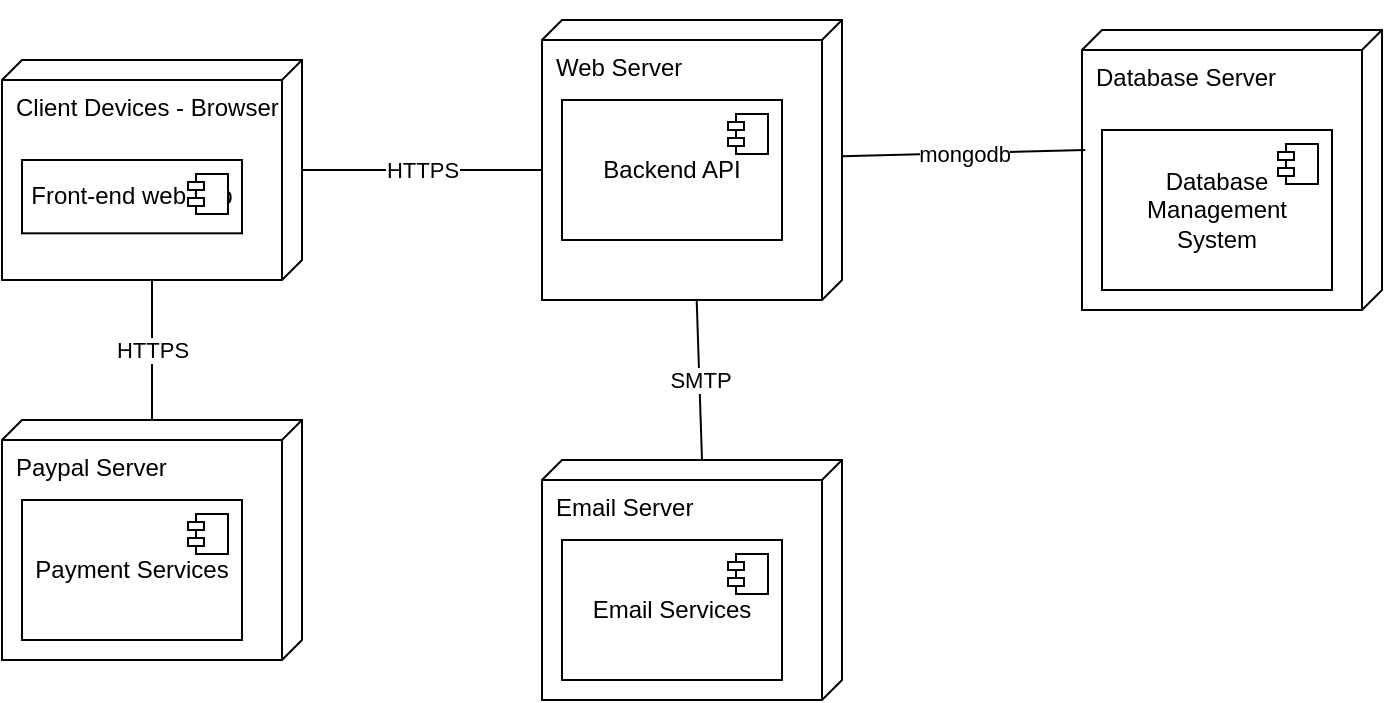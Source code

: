 <mxfile version="24.2.0" type="device">
  <diagram name="Page-1" id="rbL-JoSqbERRH7bWoa-g">
    <mxGraphModel dx="1042" dy="569" grid="1" gridSize="10" guides="1" tooltips="1" connect="1" arrows="1" fold="1" page="1" pageScale="1" pageWidth="850" pageHeight="1100" math="0" shadow="0">
      <root>
        <mxCell id="0" />
        <mxCell id="1" parent="0" />
        <mxCell id="C6mVtcOCXIdBBs2ZBvsf-11" value="" style="group" vertex="1" connectable="0" parent="1">
          <mxGeometry x="280" y="90" width="150" height="210" as="geometry" />
        </mxCell>
        <mxCell id="C6mVtcOCXIdBBs2ZBvsf-24" value="" style="group" vertex="1" connectable="0" parent="C6mVtcOCXIdBBs2ZBvsf-11">
          <mxGeometry x="40" y="10" width="150" height="140" as="geometry" />
        </mxCell>
        <mxCell id="C6mVtcOCXIdBBs2ZBvsf-4" value="Web Server" style="verticalAlign=top;align=left;shape=cube;size=10;direction=south;fontStyle=0;html=1;boundedLbl=1;spacingLeft=5;whiteSpace=wrap;" vertex="1" parent="C6mVtcOCXIdBBs2ZBvsf-24">
          <mxGeometry width="150" height="140" as="geometry" />
        </mxCell>
        <mxCell id="C6mVtcOCXIdBBs2ZBvsf-8" value="Backend API" style="html=1;dropTarget=0;whiteSpace=wrap;" vertex="1" parent="C6mVtcOCXIdBBs2ZBvsf-24">
          <mxGeometry x="10" y="40" width="110" height="70" as="geometry" />
        </mxCell>
        <mxCell id="C6mVtcOCXIdBBs2ZBvsf-9" value="" style="shape=module;jettyWidth=8;jettyHeight=4;" vertex="1" parent="C6mVtcOCXIdBBs2ZBvsf-8">
          <mxGeometry x="1" width="20" height="20" relative="1" as="geometry">
            <mxPoint x="-27" y="7" as="offset" />
          </mxGeometry>
        </mxCell>
        <mxCell id="C6mVtcOCXIdBBs2ZBvsf-17" value="" style="group" vertex="1" connectable="0" parent="1">
          <mxGeometry x="320" y="320" width="150" height="120" as="geometry" />
        </mxCell>
        <mxCell id="C6mVtcOCXIdBBs2ZBvsf-14" value="Email Server" style="verticalAlign=top;align=left;shape=cube;size=10;direction=south;fontStyle=0;html=1;boundedLbl=1;spacingLeft=5;whiteSpace=wrap;" vertex="1" parent="C6mVtcOCXIdBBs2ZBvsf-17">
          <mxGeometry width="150" height="120" as="geometry" />
        </mxCell>
        <mxCell id="C6mVtcOCXIdBBs2ZBvsf-15" value="Email Services" style="html=1;dropTarget=0;whiteSpace=wrap;" vertex="1" parent="C6mVtcOCXIdBBs2ZBvsf-17">
          <mxGeometry x="10" y="40" width="110" height="70" as="geometry" />
        </mxCell>
        <mxCell id="C6mVtcOCXIdBBs2ZBvsf-16" value="" style="shape=module;jettyWidth=8;jettyHeight=4;" vertex="1" parent="C6mVtcOCXIdBBs2ZBvsf-15">
          <mxGeometry x="1" width="20" height="20" relative="1" as="geometry">
            <mxPoint x="-27" y="7" as="offset" />
          </mxGeometry>
        </mxCell>
        <mxCell id="C6mVtcOCXIdBBs2ZBvsf-18" value="" style="group" vertex="1" connectable="0" parent="1">
          <mxGeometry x="50" y="120" width="150" height="110" as="geometry" />
        </mxCell>
        <mxCell id="C6mVtcOCXIdBBs2ZBvsf-25" value="" style="group" vertex="1" connectable="0" parent="C6mVtcOCXIdBBs2ZBvsf-18">
          <mxGeometry width="150" height="110" as="geometry" />
        </mxCell>
        <mxCell id="C6mVtcOCXIdBBs2ZBvsf-19" value="Client Devices - Browser" style="verticalAlign=top;align=left;shape=cube;size=10;direction=south;fontStyle=0;html=1;boundedLbl=1;spacingLeft=5;whiteSpace=wrap;" vertex="1" parent="C6mVtcOCXIdBBs2ZBvsf-25">
          <mxGeometry width="150" height="110" as="geometry" />
        </mxCell>
        <mxCell id="C6mVtcOCXIdBBs2ZBvsf-20" value="Front-end web app" style="html=1;dropTarget=0;whiteSpace=wrap;" vertex="1" parent="C6mVtcOCXIdBBs2ZBvsf-25">
          <mxGeometry x="10" y="49.998" width="110" height="36.667" as="geometry" />
        </mxCell>
        <mxCell id="C6mVtcOCXIdBBs2ZBvsf-21" value="" style="shape=module;jettyWidth=8;jettyHeight=4;" vertex="1" parent="C6mVtcOCXIdBBs2ZBvsf-20">
          <mxGeometry x="1" width="20" height="20" relative="1" as="geometry">
            <mxPoint x="-27" y="7" as="offset" />
          </mxGeometry>
        </mxCell>
        <mxCell id="C6mVtcOCXIdBBs2ZBvsf-26" value="" style="group" vertex="1" connectable="0" parent="1">
          <mxGeometry x="50" y="300" width="150" height="120" as="geometry" />
        </mxCell>
        <mxCell id="C6mVtcOCXIdBBs2ZBvsf-27" value="Paypal Server" style="verticalAlign=top;align=left;shape=cube;size=10;direction=south;fontStyle=0;html=1;boundedLbl=1;spacingLeft=5;whiteSpace=wrap;" vertex="1" parent="C6mVtcOCXIdBBs2ZBvsf-26">
          <mxGeometry width="150" height="120" as="geometry" />
        </mxCell>
        <mxCell id="C6mVtcOCXIdBBs2ZBvsf-28" value="Payment Services" style="html=1;dropTarget=0;whiteSpace=wrap;" vertex="1" parent="C6mVtcOCXIdBBs2ZBvsf-26">
          <mxGeometry x="10" y="40" width="110" height="70" as="geometry" />
        </mxCell>
        <mxCell id="C6mVtcOCXIdBBs2ZBvsf-29" value="" style="shape=module;jettyWidth=8;jettyHeight=4;" vertex="1" parent="C6mVtcOCXIdBBs2ZBvsf-28">
          <mxGeometry x="1" width="20" height="20" relative="1" as="geometry">
            <mxPoint x="-27" y="7" as="offset" />
          </mxGeometry>
        </mxCell>
        <mxCell id="C6mVtcOCXIdBBs2ZBvsf-30" value="" style="group" vertex="1" connectable="0" parent="1">
          <mxGeometry x="590" y="105" width="150" height="140" as="geometry" />
        </mxCell>
        <mxCell id="C6mVtcOCXIdBBs2ZBvsf-10" value="Database Server" style="verticalAlign=top;align=left;shape=cube;size=10;direction=south;fontStyle=0;html=1;boundedLbl=1;spacingLeft=5;whiteSpace=wrap;" vertex="1" parent="C6mVtcOCXIdBBs2ZBvsf-30">
          <mxGeometry width="150" height="140" as="geometry" />
        </mxCell>
        <mxCell id="C6mVtcOCXIdBBs2ZBvsf-12" value="Database Management System" style="html=1;dropTarget=0;whiteSpace=wrap;" vertex="1" parent="C6mVtcOCXIdBBs2ZBvsf-30">
          <mxGeometry x="10" y="50" width="115" height="80" as="geometry" />
        </mxCell>
        <mxCell id="C6mVtcOCXIdBBs2ZBvsf-13" value="" style="shape=module;jettyWidth=8;jettyHeight=4;" vertex="1" parent="C6mVtcOCXIdBBs2ZBvsf-12">
          <mxGeometry x="1" width="20" height="20" relative="1" as="geometry">
            <mxPoint x="-27" y="7" as="offset" />
          </mxGeometry>
        </mxCell>
        <mxCell id="C6mVtcOCXIdBBs2ZBvsf-31" value="HTTPS" style="rounded=0;orthogonalLoop=1;jettySize=auto;html=1;entryX=0;entryY=0;entryDx=75;entryDy=150;entryPerimeter=0;endArrow=none;endFill=0;" edge="1" parent="1" source="C6mVtcOCXIdBBs2ZBvsf-19" target="C6mVtcOCXIdBBs2ZBvsf-4">
          <mxGeometry relative="1" as="geometry" />
        </mxCell>
        <mxCell id="C6mVtcOCXIdBBs2ZBvsf-33" value="SMTP" style="rounded=0;orthogonalLoop=1;jettySize=auto;html=1;entryX=0;entryY=0;entryDx=0;entryDy=70;entryPerimeter=0;endArrow=none;endFill=0;" edge="1" parent="1" source="C6mVtcOCXIdBBs2ZBvsf-4" target="C6mVtcOCXIdBBs2ZBvsf-14">
          <mxGeometry relative="1" as="geometry" />
        </mxCell>
        <mxCell id="C6mVtcOCXIdBBs2ZBvsf-34" value="mongodb" style="edgeStyle=none;rounded=0;orthogonalLoop=1;jettySize=auto;html=1;entryX=0.429;entryY=0.989;entryDx=0;entryDy=0;entryPerimeter=0;strokeColor=default;align=center;verticalAlign=middle;fontFamily=Helvetica;fontSize=11;fontColor=default;labelBackgroundColor=default;endArrow=none;endFill=0;" edge="1" parent="1" source="C6mVtcOCXIdBBs2ZBvsf-4" target="C6mVtcOCXIdBBs2ZBvsf-10">
          <mxGeometry relative="1" as="geometry" />
        </mxCell>
        <mxCell id="C6mVtcOCXIdBBs2ZBvsf-37" value="HTTPS" style="edgeStyle=none;rounded=0;orthogonalLoop=1;jettySize=auto;html=1;strokeColor=default;align=center;verticalAlign=middle;fontFamily=Helvetica;fontSize=11;fontColor=default;labelBackgroundColor=default;endArrow=none;endFill=0;" edge="1" parent="1" source="C6mVtcOCXIdBBs2ZBvsf-19" target="C6mVtcOCXIdBBs2ZBvsf-27">
          <mxGeometry relative="1" as="geometry" />
        </mxCell>
      </root>
    </mxGraphModel>
  </diagram>
</mxfile>
